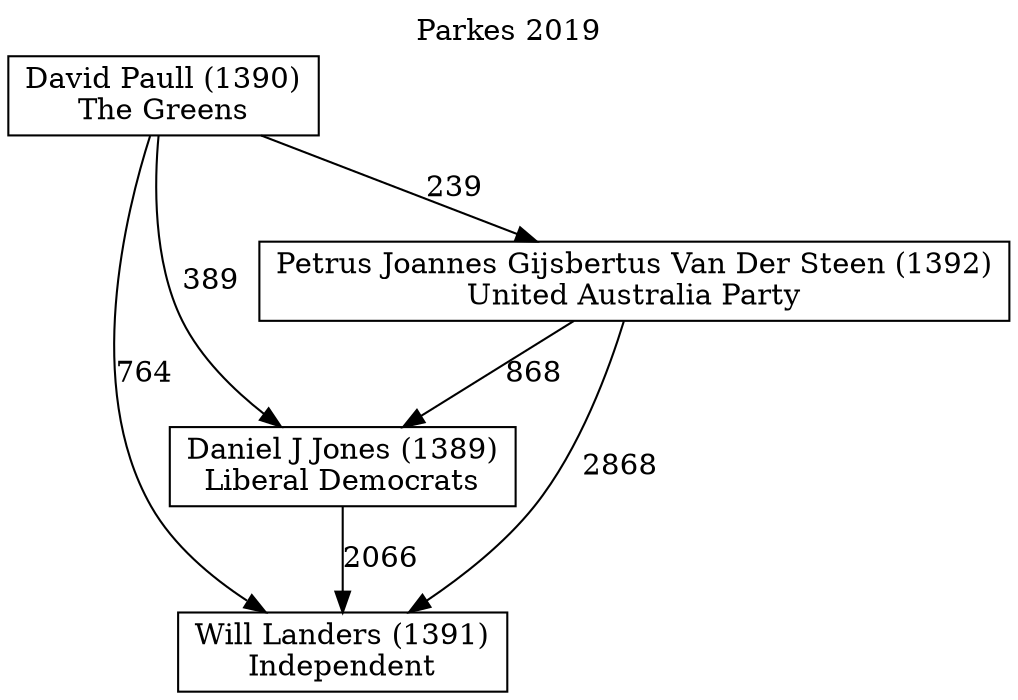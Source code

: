 // House preference flow
digraph "Will Landers (1391)_Parkes_2019" {
	graph [label="Parkes 2019" labelloc=t mclimit=10]
	node [shape=box]
	"Will Landers (1391)" [label="Will Landers (1391)
Independent"]
	"Daniel J Jones (1389)" [label="Daniel J Jones (1389)
Liberal Democrats"]
	"Petrus Joannes Gijsbertus Van Der Steen (1392)" [label="Petrus Joannes Gijsbertus Van Der Steen (1392)
United Australia Party"]
	"David Paull (1390)" [label="David Paull (1390)
The Greens"]
	"Daniel J Jones (1389)" -> "Will Landers (1391)" [label=2066]
	"Petrus Joannes Gijsbertus Van Der Steen (1392)" -> "Daniel J Jones (1389)" [label=868]
	"David Paull (1390)" -> "Petrus Joannes Gijsbertus Van Der Steen (1392)" [label=239]
	"Petrus Joannes Gijsbertus Van Der Steen (1392)" -> "Will Landers (1391)" [label=2868]
	"David Paull (1390)" -> "Will Landers (1391)" [label=764]
	"David Paull (1390)" -> "Daniel J Jones (1389)" [label=389]
}
